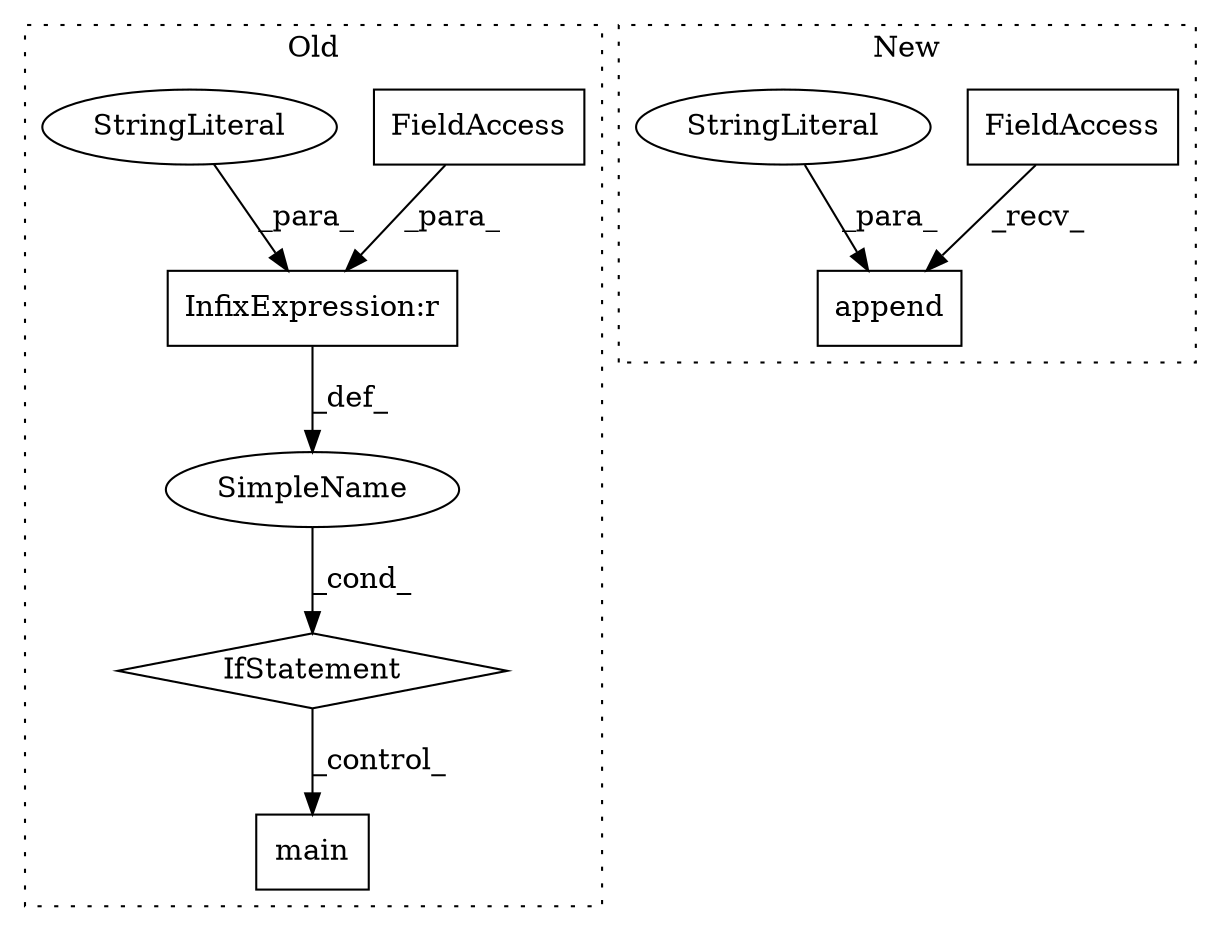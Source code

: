 digraph G {
subgraph cluster0 {
1 [label="main" a="32" s="5471" l="6" shape="box"];
5 [label="InfixExpression:r" a="27" s="5438" l="4" shape="box"];
6 [label="SimpleName" a="42" s="" l="" shape="ellipse"];
7 [label="IfStatement" a="25" s="5426,5452" l="4,2" shape="diamond"];
8 [label="FieldAccess" a="22" s="5430" l="8" shape="box"];
9 [label="StringLiteral" a="45" s="5442" l="10" shape="ellipse"];
label = "Old";
style="dotted";
}
subgraph cluster1 {
2 [label="append" a="32" s="240,277" l="7,1" shape="box"];
3 [label="FieldAccess" a="22" s="231" l="3" shape="box"];
4 [label="StringLiteral" a="45" s="247" l="30" shape="ellipse"];
label = "New";
style="dotted";
}
3 -> 2 [label="_recv_"];
4 -> 2 [label="_para_"];
5 -> 6 [label="_def_"];
6 -> 7 [label="_cond_"];
7 -> 1 [label="_control_"];
8 -> 5 [label="_para_"];
9 -> 5 [label="_para_"];
}